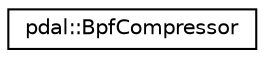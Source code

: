 digraph "Graphical Class Hierarchy"
{
  edge [fontname="Helvetica",fontsize="10",labelfontname="Helvetica",labelfontsize="10"];
  node [fontname="Helvetica",fontsize="10",shape=record];
  rankdir="LR";
  Node1 [label="pdal::BpfCompressor",height=0.2,width=0.4,color="black", fillcolor="white", style="filled",URL="$classpdal_1_1BpfCompressor.html"];
}
